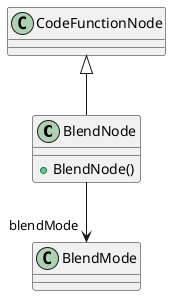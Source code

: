 @startuml
class BlendNode {
    + BlendNode()
}
CodeFunctionNode <|-- BlendNode
BlendNode --> "blendMode" BlendMode
@enduml
